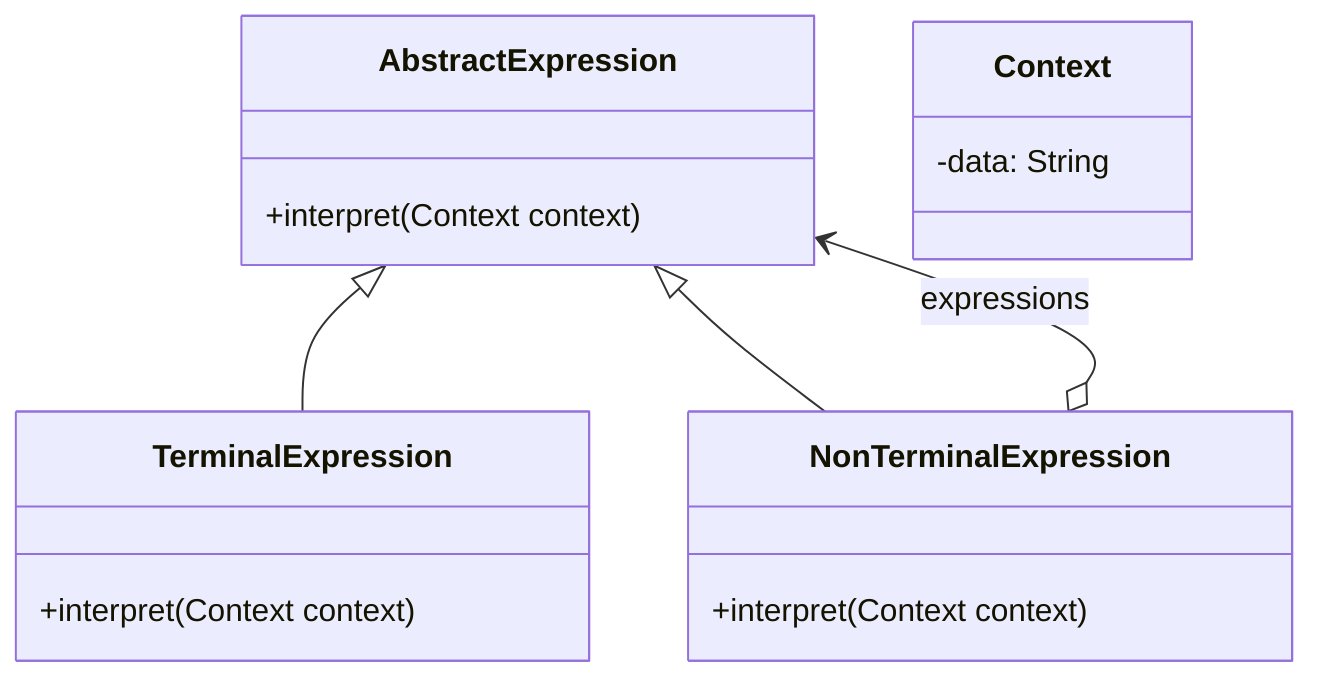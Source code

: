 classDiagram
    class AbstractExpression {
        +interpret(Context context)
    }

    class TerminalExpression {
        +interpret(Context context)
    }

    class NonTerminalExpression {
        +interpret(Context context)
    }

    class Context {
        -data: String
    }

    AbstractExpression <|-- TerminalExpression
    AbstractExpression <|-- NonTerminalExpression
    NonTerminalExpression o--> AbstractExpression : expressions